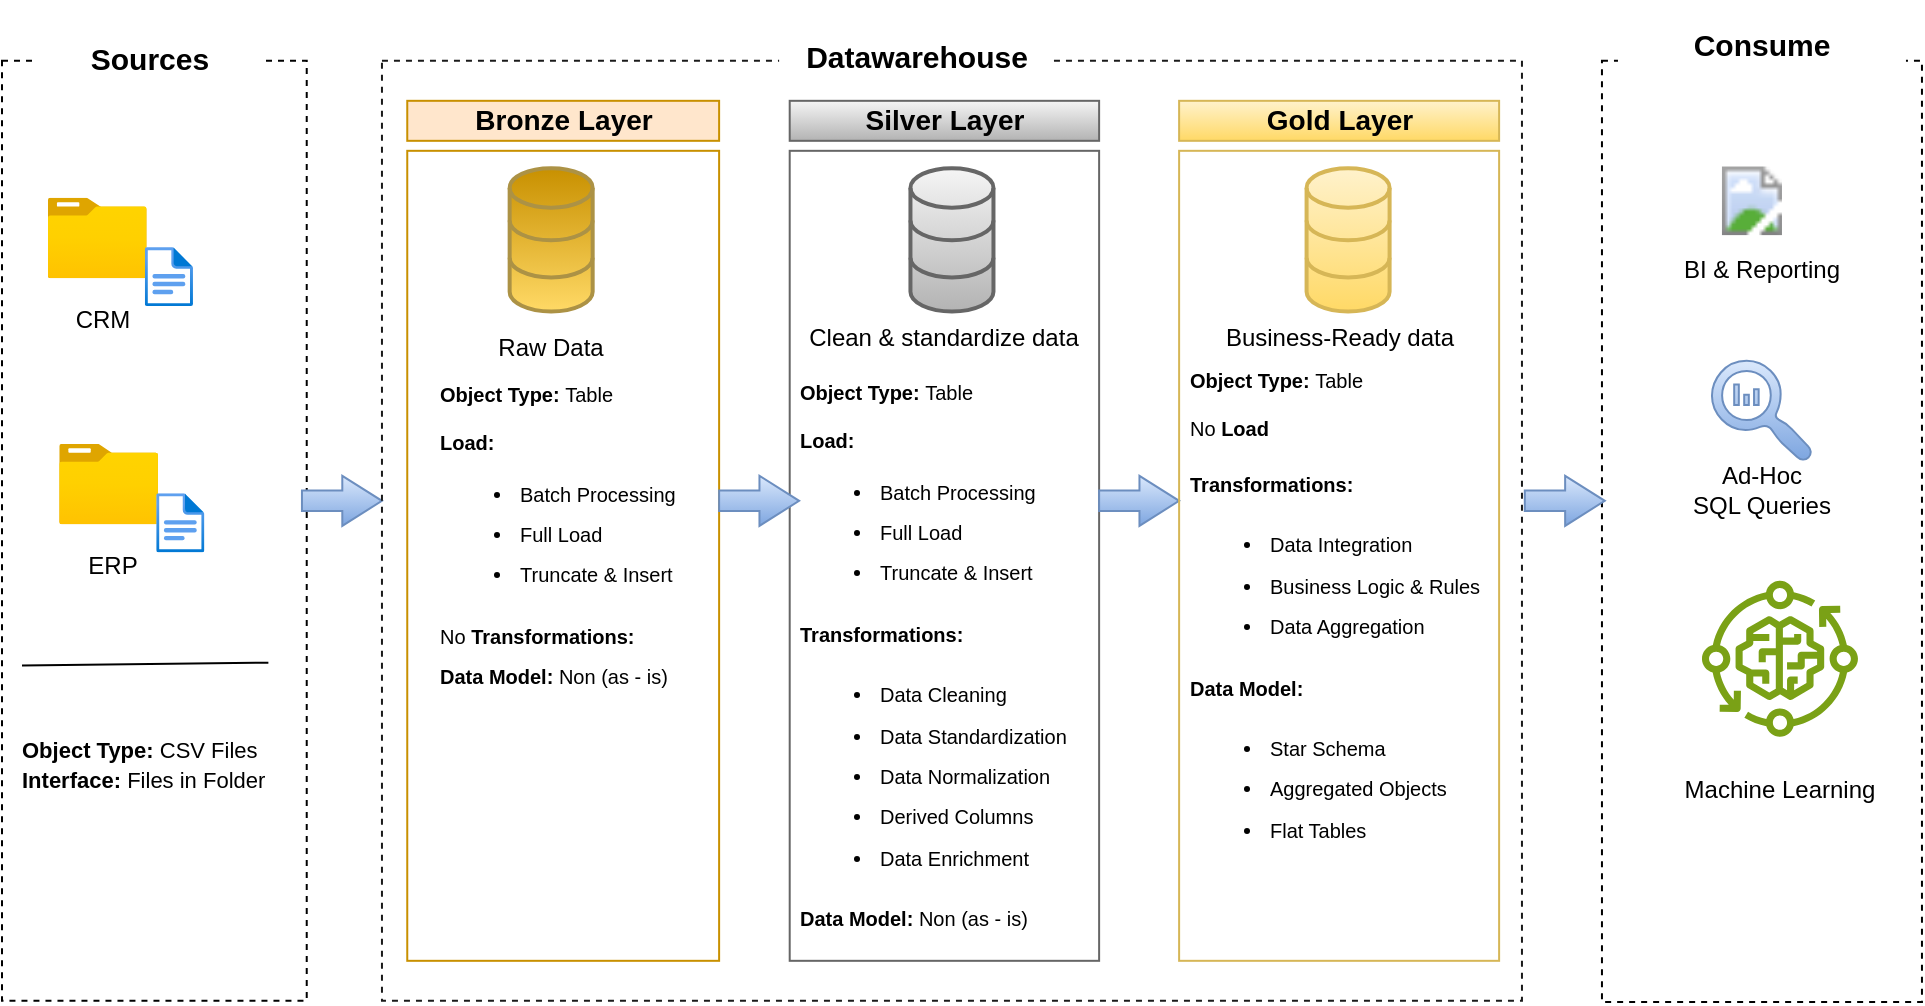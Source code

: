 <mxfile version="26.2.15" pages="2">
  <diagram name="Page-1" id="OkPVL9Q4mvAn5Ctthwtu">
    <mxGraphModel dx="2066" dy="1201" grid="1" gridSize="10" guides="1" tooltips="1" connect="1" arrows="1" fold="1" page="1" pageScale="1" pageWidth="1100" pageHeight="850" math="0" shadow="0">
      <root>
        <mxCell id="0" />
        <mxCell id="1" parent="0" />
        <mxCell id="VoqEz5m4FRcDdfTD2zAC-10" value="" style="group" vertex="1" connectable="0" parent="1">
          <mxGeometry x="890" y="160" width="389.98" height="500" as="geometry" />
        </mxCell>
        <mxCell id="W-l0kizk6zsJXeUwqhXv-8" value="" style="group" vertex="1" connectable="0" parent="VoqEz5m4FRcDdfTD2zAC-10">
          <mxGeometry x="229.98" y="-0.59" width="160.0" height="500.59" as="geometry" />
        </mxCell>
        <mxCell id="VoqEz5m4FRcDdfTD2zAC-6" value="" style="rounded=0;whiteSpace=wrap;html=1;dashed=1;fillColor=none;" vertex="1" parent="W-l0kizk6zsJXeUwqhXv-8">
          <mxGeometry y="30.002" width="160.0" height="470.588" as="geometry" />
        </mxCell>
        <mxCell id="VoqEz5m4FRcDdfTD2zAC-7" value="&lt;font style=&quot;font-size: 15px;&quot;&gt;&lt;b style=&quot;&quot;&gt;Consume&lt;/b&gt;&lt;/font&gt;" style="rounded=0;whiteSpace=wrap;html=1;fillColor=default;strokeColor=none;" vertex="1" parent="W-l0kizk6zsJXeUwqhXv-8">
          <mxGeometry x="8" width="144.0" height="44.118" as="geometry" />
        </mxCell>
        <mxCell id="VoqEz5m4FRcDdfTD2zAC-78" value="" style="image;aspect=fixed;html=1;points=[];align=center;fontSize=12;image=img/lib/azure2/power_platform/PowerBI.svg;" vertex="1" parent="W-l0kizk6zsJXeUwqhXv-8">
          <mxGeometry x="60" y="80" width="30" height="40" as="geometry" />
        </mxCell>
        <mxCell id="W-l0kizk6zsJXeUwqhXv-2" value="BI &amp;amp; Reporting" style="rounded=0;whiteSpace=wrap;html=1;fillColor=none;strokeColor=none;align=center;" vertex="1" parent="W-l0kizk6zsJXeUwqhXv-8">
          <mxGeometry x="30" y="120" width="100" height="30" as="geometry" />
        </mxCell>
        <mxCell id="W-l0kizk6zsJXeUwqhXv-4" value="" style="sketch=0;pointerEvents=1;shadow=0;dashed=0;html=1;strokeColor=#6c8ebf;labelPosition=center;verticalLabelPosition=bottom;verticalAlign=top;align=center;fillColor=#dae8fc;shape=mxgraph.mscae.oms.log_search;direction=east;flipV=0;flipH=1;gradientColor=#7ea6e0;" vertex="1" parent="W-l0kizk6zsJXeUwqhXv-8">
          <mxGeometry x="55" y="180" width="50" height="50" as="geometry" />
        </mxCell>
        <mxCell id="W-l0kizk6zsJXeUwqhXv-5" value="Ad-Hoc&lt;div&gt;SQL Queries&lt;/div&gt;" style="rounded=0;whiteSpace=wrap;html=1;fillColor=none;strokeColor=none;align=center;" vertex="1" parent="W-l0kizk6zsJXeUwqhXv-8">
          <mxGeometry x="30" y="230" width="100" height="30" as="geometry" />
        </mxCell>
        <mxCell id="W-l0kizk6zsJXeUwqhXv-6" value="" style="sketch=0;outlineConnect=0;fontColor=#232F3E;gradientColor=none;fillColor=#7AA116;strokeColor=none;dashed=0;verticalLabelPosition=bottom;verticalAlign=top;align=center;html=1;fontSize=12;fontStyle=0;aspect=fixed;pointerEvents=1;shape=mxgraph.aws4.iot_greengrass_component_machine_learning;" vertex="1" parent="W-l0kizk6zsJXeUwqhXv-8">
          <mxGeometry x="50" y="290" width="78" height="78" as="geometry" />
        </mxCell>
        <mxCell id="W-l0kizk6zsJXeUwqhXv-7" value="Machine Learning" style="rounded=0;whiteSpace=wrap;html=1;fillColor=none;strokeColor=none;align=center;" vertex="1" parent="W-l0kizk6zsJXeUwqhXv-8">
          <mxGeometry x="39" y="380" width="100" height="30" as="geometry" />
        </mxCell>
        <mxCell id="VoqEz5m4FRcDdfTD2zAC-67" value="" style="group" vertex="1" connectable="0" parent="VoqEz5m4FRcDdfTD2zAC-10">
          <mxGeometry x="-570" y="-0.59" width="159.98" height="500" as="geometry" />
        </mxCell>
        <mxCell id="VoqEz5m4FRcDdfTD2zAC-32" value="" style="group" vertex="1" connectable="0" parent="VoqEz5m4FRcDdfTD2zAC-67">
          <mxGeometry width="159.98" height="500" as="geometry" />
        </mxCell>
        <mxCell id="VoqEz5m4FRcDdfTD2zAC-33" value="" style="group" vertex="1" connectable="0" parent="VoqEz5m4FRcDdfTD2zAC-32">
          <mxGeometry width="159.98" height="500" as="geometry" />
        </mxCell>
        <mxCell id="VoqEz5m4FRcDdfTD2zAC-1" value="" style="rounded=0;whiteSpace=wrap;html=1;dashed=1;fillColor=none;" vertex="1" parent="VoqEz5m4FRcDdfTD2zAC-33">
          <mxGeometry y="30" width="152.363" height="470" as="geometry" />
        </mxCell>
        <mxCell id="VoqEz5m4FRcDdfTD2zAC-3" value="&lt;font style=&quot;font-size: 15px;&quot;&gt;&lt;b style=&quot;&quot;&gt;Sources&lt;/b&gt;&lt;/font&gt;" style="rounded=0;whiteSpace=wrap;html=1;fillColor=default;strokeColor=none;" vertex="1" parent="VoqEz5m4FRcDdfTD2zAC-33">
          <mxGeometry x="16.51" y="10" width="114.271" height="36.923" as="geometry" />
        </mxCell>
        <mxCell id="VoqEz5m4FRcDdfTD2zAC-35" value="&lt;font style=&quot;font-size: 11px;&quot;&gt;&lt;b&gt;Object Type:&lt;/b&gt; CSV Files&lt;/font&gt;&lt;div&gt;&lt;font style=&quot;font-size: 11px;&quot;&gt;&lt;b&gt;Interface:&lt;/b&gt; Files in Folder&lt;/font&gt;&lt;/div&gt;" style="rounded=0;whiteSpace=wrap;html=1;align=left;strokeColor=none;fillColor=none;" vertex="1" parent="VoqEz5m4FRcDdfTD2zAC-33">
          <mxGeometry x="7.618" y="332.308" width="132.047" height="98.462" as="geometry" />
        </mxCell>
        <mxCell id="VoqEz5m4FRcDdfTD2zAC-42" value="" style="endArrow=none;html=1;rounded=0;entryX=0.951;entryY=-0.014;entryDx=0;entryDy=0;entryPerimeter=0;" edge="1" parent="VoqEz5m4FRcDdfTD2zAC-33" target="VoqEz5m4FRcDdfTD2zAC-35">
          <mxGeometry width="50" height="50" relative="1" as="geometry">
            <mxPoint x="9.999" y="332.308" as="sourcePoint" />
            <mxPoint x="89.989" y="332.308" as="targetPoint" />
          </mxGeometry>
        </mxCell>
        <mxCell id="VoqEz5m4FRcDdfTD2zAC-66" value="" style="group" vertex="1" connectable="0" parent="VoqEz5m4FRcDdfTD2zAC-67">
          <mxGeometry x="22.837" y="98.462" width="88.486" height="196.923" as="geometry" />
        </mxCell>
        <mxCell id="VoqEz5m4FRcDdfTD2zAC-27" value="" style="group" vertex="1" connectable="0" parent="VoqEz5m4FRcDdfTD2zAC-66">
          <mxGeometry width="82.771" height="73.846" as="geometry" />
        </mxCell>
        <mxCell id="VoqEz5m4FRcDdfTD2zAC-19" value="" style="image;aspect=fixed;html=1;points=[];align=center;fontSize=12;image=img/lib/azure2/general/Folder_Blank.svg;" vertex="1" parent="VoqEz5m4FRcDdfTD2zAC-27">
          <mxGeometry width="49.566" height="40.224" as="geometry" />
        </mxCell>
        <mxCell id="VoqEz5m4FRcDdfTD2zAC-21" value="" style="image;aspect=fixed;html=1;points=[];align=center;fontSize=12;image=img/lib/azure2/general/File.svg;" vertex="1" parent="VoqEz5m4FRcDdfTD2zAC-27">
          <mxGeometry x="48.571" y="24.615" width="24.074" height="29.665" as="geometry" />
        </mxCell>
        <mxCell id="VoqEz5m4FRcDdfTD2zAC-24" value="CRM" style="rounded=0;whiteSpace=wrap;html=1;fillColor=none;strokeColor=none;" vertex="1" parent="VoqEz5m4FRcDdfTD2zAC-27">
          <mxGeometry x="5.714" y="49.231" width="42.857" height="24.615" as="geometry" />
        </mxCell>
        <mxCell id="VoqEz5m4FRcDdfTD2zAC-28" value="" style="group" vertex="1" connectable="0" parent="VoqEz5m4FRcDdfTD2zAC-66">
          <mxGeometry x="5.714" y="123.077" width="82.771" height="73.846" as="geometry" />
        </mxCell>
        <mxCell id="VoqEz5m4FRcDdfTD2zAC-29" value="" style="image;aspect=fixed;html=1;points=[];align=center;fontSize=12;image=img/lib/azure2/general/Folder_Blank.svg;" vertex="1" parent="VoqEz5m4FRcDdfTD2zAC-28">
          <mxGeometry width="49.566" height="40.224" as="geometry" />
        </mxCell>
        <mxCell id="VoqEz5m4FRcDdfTD2zAC-30" value="" style="image;aspect=fixed;html=1;points=[];align=center;fontSize=12;image=img/lib/azure2/general/File.svg;" vertex="1" parent="VoqEz5m4FRcDdfTD2zAC-28">
          <mxGeometry x="48.571" y="24.615" width="24.074" height="29.665" as="geometry" />
        </mxCell>
        <mxCell id="VoqEz5m4FRcDdfTD2zAC-31" value="ERP" style="rounded=0;whiteSpace=wrap;html=1;fillColor=none;strokeColor=none;" vertex="1" parent="VoqEz5m4FRcDdfTD2zAC-28">
          <mxGeometry x="5.714" y="49.231" width="42.857" height="24.615" as="geometry" />
        </mxCell>
        <mxCell id="VoqEz5m4FRcDdfTD2zAC-72" value="" style="html=1;shadow=0;dashed=0;align=center;verticalAlign=middle;shape=mxgraph.arrows2.arrow;dy=0.59;dx=19.83;notch=0;fillColor=#dae8fc;gradientColor=#7ea6e0;strokeColor=#6c8ebf;" vertex="1" parent="VoqEz5m4FRcDdfTD2zAC-10">
          <mxGeometry x="-420.02" y="236.91" width="40" height="25" as="geometry" />
        </mxCell>
        <mxCell id="VoqEz5m4FRcDdfTD2zAC-75" value="" style="html=1;shadow=0;dashed=0;align=center;verticalAlign=middle;shape=mxgraph.arrows2.arrow;dy=0.59;dx=19.83;notch=0;fillColor=#dae8fc;gradientColor=#7ea6e0;strokeColor=#6c8ebf;" vertex="1" parent="VoqEz5m4FRcDdfTD2zAC-10">
          <mxGeometry x="191.4" y="236.91" width="40" height="25" as="geometry" />
        </mxCell>
        <mxCell id="VoqEz5m4FRcDdfTD2zAC-76" value="" style="group" vertex="1" connectable="0" parent="VoqEz5m4FRcDdfTD2zAC-10">
          <mxGeometry x="-380.02" y="9.41" width="570.0" height="490" as="geometry" />
        </mxCell>
        <mxCell id="VoqEz5m4FRcDdfTD2zAC-14" value="" style="rounded=0;whiteSpace=wrap;html=1;fillColor=none;strokeColor=#C89000;" vertex="1" parent="VoqEz5m4FRcDdfTD2zAC-76">
          <mxGeometry x="12.65" y="65" width="155.93" height="405" as="geometry" />
        </mxCell>
        <mxCell id="VoqEz5m4FRcDdfTD2zAC-13" value="&lt;b&gt;&lt;font style=&quot;font-size: 14px;&quot;&gt;Bronze Layer&lt;/font&gt;&lt;/b&gt;" style="rounded=0;whiteSpace=wrap;html=1;fillColor=#ffe6cc;strokeColor=#C89000;" vertex="1" parent="VoqEz5m4FRcDdfTD2zAC-76">
          <mxGeometry x="12.65" y="40" width="155.93" height="20" as="geometry" />
        </mxCell>
        <mxCell id="VoqEz5m4FRcDdfTD2zAC-15" value="" style="rounded=0;whiteSpace=wrap;html=1;fillColor=none;strokeColor=#666666;gradientColor=#b3b3b3;" vertex="1" parent="VoqEz5m4FRcDdfTD2zAC-76">
          <mxGeometry x="203.87" y="65" width="154.71" height="405" as="geometry" />
        </mxCell>
        <mxCell id="VoqEz5m4FRcDdfTD2zAC-16" value="&lt;b&gt;&lt;font style=&quot;font-size: 14px;&quot;&gt;Silver Layer&lt;/font&gt;&lt;/b&gt;" style="rounded=0;whiteSpace=wrap;html=1;fillColor=#f5f5f5;strokeColor=#666666;gradientColor=#b3b3b3;" vertex="1" parent="VoqEz5m4FRcDdfTD2zAC-76">
          <mxGeometry x="203.87" y="40" width="154.71" height="20" as="geometry" />
        </mxCell>
        <mxCell id="VoqEz5m4FRcDdfTD2zAC-5" value="" style="rounded=0;whiteSpace=wrap;html=1;dashed=1;fillColor=none;strokeColor=light-dark(#1A1A1A,#323200);" vertex="1" parent="VoqEz5m4FRcDdfTD2zAC-76">
          <mxGeometry y="20" width="570.0" height="470" as="geometry" />
        </mxCell>
        <mxCell id="VoqEz5m4FRcDdfTD2zAC-18" value="&lt;b&gt;&lt;font style=&quot;font-size: 14px;&quot;&gt;Gold Layer&lt;/font&gt;&lt;/b&gt;" style="rounded=0;whiteSpace=wrap;html=1;fillColor=#fff2cc;strokeColor=#d6b656;gradientColor=#ffd966;" vertex="1" parent="VoqEz5m4FRcDdfTD2zAC-76">
          <mxGeometry x="398.58" y="40" width="160.0" height="20" as="geometry" />
        </mxCell>
        <mxCell id="VoqEz5m4FRcDdfTD2zAC-8" value="&lt;font style=&quot;font-size: 15px;&quot;&gt;&lt;b style=&quot;&quot;&gt;Datawarehouse&lt;/b&gt;&lt;/font&gt;" style="rounded=0;whiteSpace=wrap;html=1;fillColor=default;strokeColor=none;" vertex="1" parent="VoqEz5m4FRcDdfTD2zAC-76">
          <mxGeometry x="198.58" width="136.74" height="35.85" as="geometry" />
        </mxCell>
        <mxCell id="VoqEz5m4FRcDdfTD2zAC-43" value="" style="html=1;verticalLabelPosition=bottom;align=center;labelBackgroundColor=#ffffff;verticalAlign=top;strokeWidth=2;strokeColor=#AC9245;shadow=0;dashed=0;shape=mxgraph.ios7.icons.data;fillColor=#C89000;gradientColor=#ffd966;" vertex="1" parent="VoqEz5m4FRcDdfTD2zAC-76">
          <mxGeometry x="63.844" y="73.659" width="41.509" height="71.707" as="geometry" />
        </mxCell>
        <mxCell id="VoqEz5m4FRcDdfTD2zAC-55" value="" style="html=1;verticalLabelPosition=bottom;align=center;labelBackgroundColor=#ffffff;verticalAlign=top;strokeWidth=2;strokeColor=#666666;shadow=0;dashed=0;shape=mxgraph.ios7.icons.data;fillColor=#f5f5f5;gradientColor=#b3b3b3;" vertex="1" parent="VoqEz5m4FRcDdfTD2zAC-76">
          <mxGeometry x="264.247" y="73.659" width="41.509" height="71.707" as="geometry" />
        </mxCell>
        <mxCell id="VoqEz5m4FRcDdfTD2zAC-56" value="" style="html=1;verticalLabelPosition=bottom;align=center;labelBackgroundColor=#ffffff;verticalAlign=top;strokeWidth=2;strokeColor=#d6b656;shadow=0;dashed=0;shape=mxgraph.ios7.icons.data;fillColor=#fff2cc;gradientColor=#ffd966;" vertex="1" parent="VoqEz5m4FRcDdfTD2zAC-76">
          <mxGeometry x="462.31" y="73.659" width="41.509" height="71.707" as="geometry" />
        </mxCell>
        <mxCell id="VoqEz5m4FRcDdfTD2zAC-57" value="Raw Data" style="rounded=0;whiteSpace=wrap;html=1;fillColor=none;strokeColor=none;" vertex="1" parent="VoqEz5m4FRcDdfTD2zAC-76">
          <mxGeometry x="41.014" y="145.366" width="87.17" height="35.854" as="geometry" />
        </mxCell>
        <mxCell id="VoqEz5m4FRcDdfTD2zAC-59" value="&lt;font&gt;&lt;b&gt;Object Type: &lt;/b&gt;Table&lt;/font&gt;&lt;div&gt;&lt;font&gt;&lt;b&gt;&lt;br&gt;&lt;/b&gt;&lt;/font&gt;&lt;/div&gt;&lt;div&gt;&lt;font&gt;&lt;b&gt;Load:&amp;nbsp;&lt;/b&gt;&lt;/font&gt;&lt;/div&gt;&lt;div style=&quot;line-height: 20.4px;&quot;&gt;&lt;ul&gt;&lt;li&gt;&lt;font&gt;Batch Processing&lt;/font&gt;&lt;/li&gt;&lt;li&gt;&lt;font&gt;Full Load&amp;nbsp;&lt;/font&gt;&lt;/li&gt;&lt;li&gt;&lt;span&gt;Truncate &amp;amp; Insert&lt;/span&gt;&lt;/li&gt;&lt;/ul&gt;&lt;div&gt;&lt;span style=&quot;line-height: 17px;&quot;&gt;No &lt;b&gt;Transformations:&lt;/b&gt;&lt;/span&gt;&lt;/div&gt;&lt;div&gt;&lt;div&gt;&lt;b&gt;Data Model: &lt;/b&gt;Non (as - is)&lt;/div&gt;&lt;/div&gt;&lt;/div&gt;" style="rounded=0;whiteSpace=wrap;html=1;fillColor=none;strokeColor=none;spacing=0;align=left;fontSize=10;" vertex="1" parent="VoqEz5m4FRcDdfTD2zAC-76">
          <mxGeometry x="28.58" y="170" width="140.0" height="180" as="geometry" />
        </mxCell>
        <mxCell id="VoqEz5m4FRcDdfTD2zAC-62" value="&lt;font&gt;&lt;b&gt;Object Type: &lt;/b&gt;Table&lt;/font&gt;&lt;div&gt;&lt;font&gt;&lt;b&gt;&lt;br&gt;&lt;/b&gt;&lt;/font&gt;&lt;/div&gt;&lt;div&gt;&lt;font&gt;&lt;b&gt;Load:&amp;nbsp;&lt;/b&gt;&lt;/font&gt;&lt;/div&gt;&lt;div style=&quot;line-height: 20.4px;&quot;&gt;&lt;ul&gt;&lt;li&gt;&lt;font&gt;Batch Processing&lt;/font&gt;&lt;/li&gt;&lt;li&gt;&lt;font&gt;Full Load&amp;nbsp;&lt;/font&gt;&lt;/li&gt;&lt;li&gt;&lt;span&gt;Truncate &amp;amp; Insert&lt;/span&gt;&lt;/li&gt;&lt;/ul&gt;&lt;div&gt;&lt;span style=&quot;line-height: 17px;&quot;&gt;&lt;b&gt;Transformations:&lt;/b&gt;&lt;/span&gt;&lt;/div&gt;&lt;div&gt;&lt;ul&gt;&lt;li&gt;&lt;span style=&quot;background-color: transparent; color: light-dark(rgb(0, 0, 0), rgb(255, 255, 255));&quot;&gt;&lt;font style=&quot;line-height: 17px;&quot;&gt;Data Cleaning&lt;/font&gt;&lt;/span&gt;&lt;/li&gt;&lt;li&gt;&lt;span style=&quot;background-color: transparent; color: light-dark(rgb(0, 0, 0), rgb(255, 255, 255));&quot;&gt;&lt;font style=&quot;line-height: 17px;&quot;&gt;Data Standardization&lt;/font&gt;&lt;/span&gt;&lt;/li&gt;&lt;li&gt;&lt;span style=&quot;background-color: transparent; color: light-dark(rgb(0, 0, 0), rgb(255, 255, 255));&quot;&gt;&lt;font style=&quot;line-height: 17px;&quot;&gt;Data Normalization&lt;/font&gt;&lt;/span&gt;&lt;/li&gt;&lt;li&gt;&lt;span style=&quot;background-color: transparent; color: light-dark(rgb(0, 0, 0), rgb(255, 255, 255));&quot;&gt;&lt;font style=&quot;line-height: 17px;&quot;&gt;Derived Columns&lt;/font&gt;&lt;/span&gt;&lt;/li&gt;&lt;li&gt;&lt;span style=&quot;background-color: transparent; color: light-dark(rgb(0, 0, 0), rgb(255, 255, 255));&quot;&gt;&lt;font style=&quot;line-height: 17px;&quot;&gt;Data Enrichment&lt;/font&gt;&lt;/span&gt;&lt;/li&gt;&lt;/ul&gt;&lt;div&gt;&lt;b&gt;Data Model: &lt;/b&gt;Non (as - is)&lt;/div&gt;&lt;/div&gt;&lt;/div&gt;" style="rounded=0;whiteSpace=wrap;html=1;fillColor=none;strokeColor=none;spacing=0;align=left;fontSize=10;" vertex="1" parent="VoqEz5m4FRcDdfTD2zAC-76">
          <mxGeometry x="208.58" y="170" width="140.0" height="300" as="geometry" />
        </mxCell>
        <mxCell id="VoqEz5m4FRcDdfTD2zAC-63" value="&lt;p style=&quot;margin-bottom: 0cm; line-height: normal;&quot; align=&quot;center&quot; class=&quot;MsoNormal&quot;&gt;&lt;span&gt;Clean &amp;amp; standardize data&lt;/span&gt;&lt;/p&gt;" style="rounded=0;whiteSpace=wrap;html=1;fillColor=none;strokeColor=none;fontSize=12;fontStyle=0;spacing=0;" vertex="1" parent="VoqEz5m4FRcDdfTD2zAC-76">
          <mxGeometry x="211.22" y="134.15" width="140.0" height="35.85" as="geometry" />
        </mxCell>
        <mxCell id="VoqEz5m4FRcDdfTD2zAC-73" value="" style="html=1;shadow=0;dashed=0;align=center;verticalAlign=middle;shape=mxgraph.arrows2.arrow;dy=0.59;dx=19.83;notch=0;fillColor=#dae8fc;gradientColor=#7ea6e0;strokeColor=#6c8ebf;" vertex="1" parent="VoqEz5m4FRcDdfTD2zAC-76">
          <mxGeometry x="168.58" y="227.5" width="40.0" height="25" as="geometry" />
        </mxCell>
        <mxCell id="VoqEz5m4FRcDdfTD2zAC-74" value="" style="html=1;shadow=0;dashed=0;align=center;verticalAlign=middle;shape=mxgraph.arrows2.arrow;dy=0.59;dx=19.83;notch=0;fillColor=#dae8fc;gradientColor=#7ea6e0;strokeColor=#6c8ebf;" vertex="1" parent="VoqEz5m4FRcDdfTD2zAC-76">
          <mxGeometry x="358.58" y="227.5" width="40.0" height="25" as="geometry" />
        </mxCell>
        <mxCell id="VoqEz5m4FRcDdfTD2zAC-17" value="" style="rounded=0;whiteSpace=wrap;html=1;fillColor=none;strokeColor=#d6b656;gradientColor=#ffd966;" vertex="1" parent="VoqEz5m4FRcDdfTD2zAC-76">
          <mxGeometry x="398.58" y="65" width="160.0" height="405" as="geometry" />
        </mxCell>
        <mxCell id="VoqEz5m4FRcDdfTD2zAC-65" value="&lt;p style=&quot;margin-bottom: 0cm; line-height: normal;&quot; align=&quot;center&quot; class=&quot;MsoNormal&quot;&gt;Business-Ready data&lt;b&gt;&lt;/b&gt;&lt;/p&gt;" style="rounded=0;whiteSpace=wrap;html=1;fillColor=none;strokeColor=none;fontSize=12;fontStyle=0;spacing=0;" vertex="1" parent="VoqEz5m4FRcDdfTD2zAC-76">
          <mxGeometry x="408.58" y="134.15" width="140.0" height="35.85" as="geometry" />
        </mxCell>
        <mxCell id="VoqEz5m4FRcDdfTD2zAC-64" value="&lt;font&gt;&lt;b&gt;Object Type: &lt;/b&gt;Table&lt;/font&gt;&lt;div&gt;&lt;font&gt;&lt;b&gt;&lt;br&gt;&lt;/b&gt;&lt;/font&gt;&lt;/div&gt;&lt;div&gt;&lt;font&gt;No&amp;nbsp;&lt;b&gt;Load&lt;/b&gt;&lt;/font&gt;&lt;/div&gt;&lt;div&gt;&lt;font&gt;&lt;b&gt;&lt;br&gt;&lt;/b&gt;&lt;/font&gt;&lt;/div&gt;&lt;div style=&quot;line-height: 20.4px;&quot;&gt;&lt;div&gt;&lt;span style=&quot;line-height: 17px;&quot;&gt;&lt;b&gt;Transformations:&lt;/b&gt;&lt;/span&gt;&lt;/div&gt;&lt;div&gt;&lt;ul&gt;&lt;li&gt;&lt;span style=&quot;background-color: transparent; color: light-dark(rgb(0, 0, 0), rgb(255, 255, 255));&quot;&gt;Data Integration&lt;/span&gt;&lt;/li&gt;&lt;li&gt;&lt;span style=&quot;background-color: transparent; color: light-dark(rgb(0, 0, 0), rgb(255, 255, 255));&quot;&gt;Business Logic &amp;amp; Rules&lt;/span&gt;&lt;/li&gt;&lt;li&gt;&lt;span style=&quot;background-color: transparent; color: light-dark(rgb(0, 0, 0), rgb(255, 255, 255));&quot;&gt;Data Aggregation&lt;/span&gt;&lt;/li&gt;&lt;/ul&gt;&lt;/div&gt;&lt;div&gt;&lt;div&gt;&lt;b&gt;Data Model:&lt;/b&gt;&lt;/div&gt;&lt;div&gt;&lt;ul&gt;&lt;li&gt;&lt;span style=&quot;background-color: transparent; color: light-dark(rgb(0, 0, 0), rgb(255, 255, 255));&quot;&gt;Star Schema&lt;/span&gt;&lt;/li&gt;&lt;li&gt;&lt;span style=&quot;background-color: transparent; color: light-dark(rgb(0, 0, 0), rgb(255, 255, 255));&quot;&gt;Aggregated Objects&lt;/span&gt;&lt;/li&gt;&lt;li&gt;&lt;span style=&quot;background-color: transparent; color: light-dark(rgb(0, 0, 0), rgb(255, 255, 255));&quot;&gt;Flat Tables&lt;/span&gt;&lt;/li&gt;&lt;/ul&gt;&lt;/div&gt;&lt;/div&gt;&lt;/div&gt;" style="rounded=0;whiteSpace=wrap;html=1;fillColor=none;strokeColor=none;spacing=0;align=left;fontSize=10;" vertex="1" parent="VoqEz5m4FRcDdfTD2zAC-76">
          <mxGeometry x="403.58" y="150" width="150.0" height="300" as="geometry" />
        </mxCell>
      </root>
    </mxGraphModel>
  </diagram>
  <diagram id="BrXb2XBQzV2ipnt3IQHI" name="Page-2">
    <mxGraphModel grid="1" page="1" gridSize="10" guides="1" tooltips="1" connect="1" arrows="1" fold="1" pageScale="1" pageWidth="1100" pageHeight="850" math="0" shadow="0">
      <root>
        <mxCell id="0" />
        <mxCell id="1" parent="0" />
      </root>
    </mxGraphModel>
  </diagram>
</mxfile>
